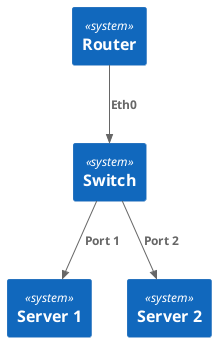 @startuml
!include <C4/C4_Context>
System(router, "Router")
System(switch, "Switch")
System(server1, "Server 1")
System(server2, "Server 2")
Rel(router, switch, "Eth0")
Rel(switch, server1, "Port 1")
Rel(switch, server2, "Port 2")
@enduml